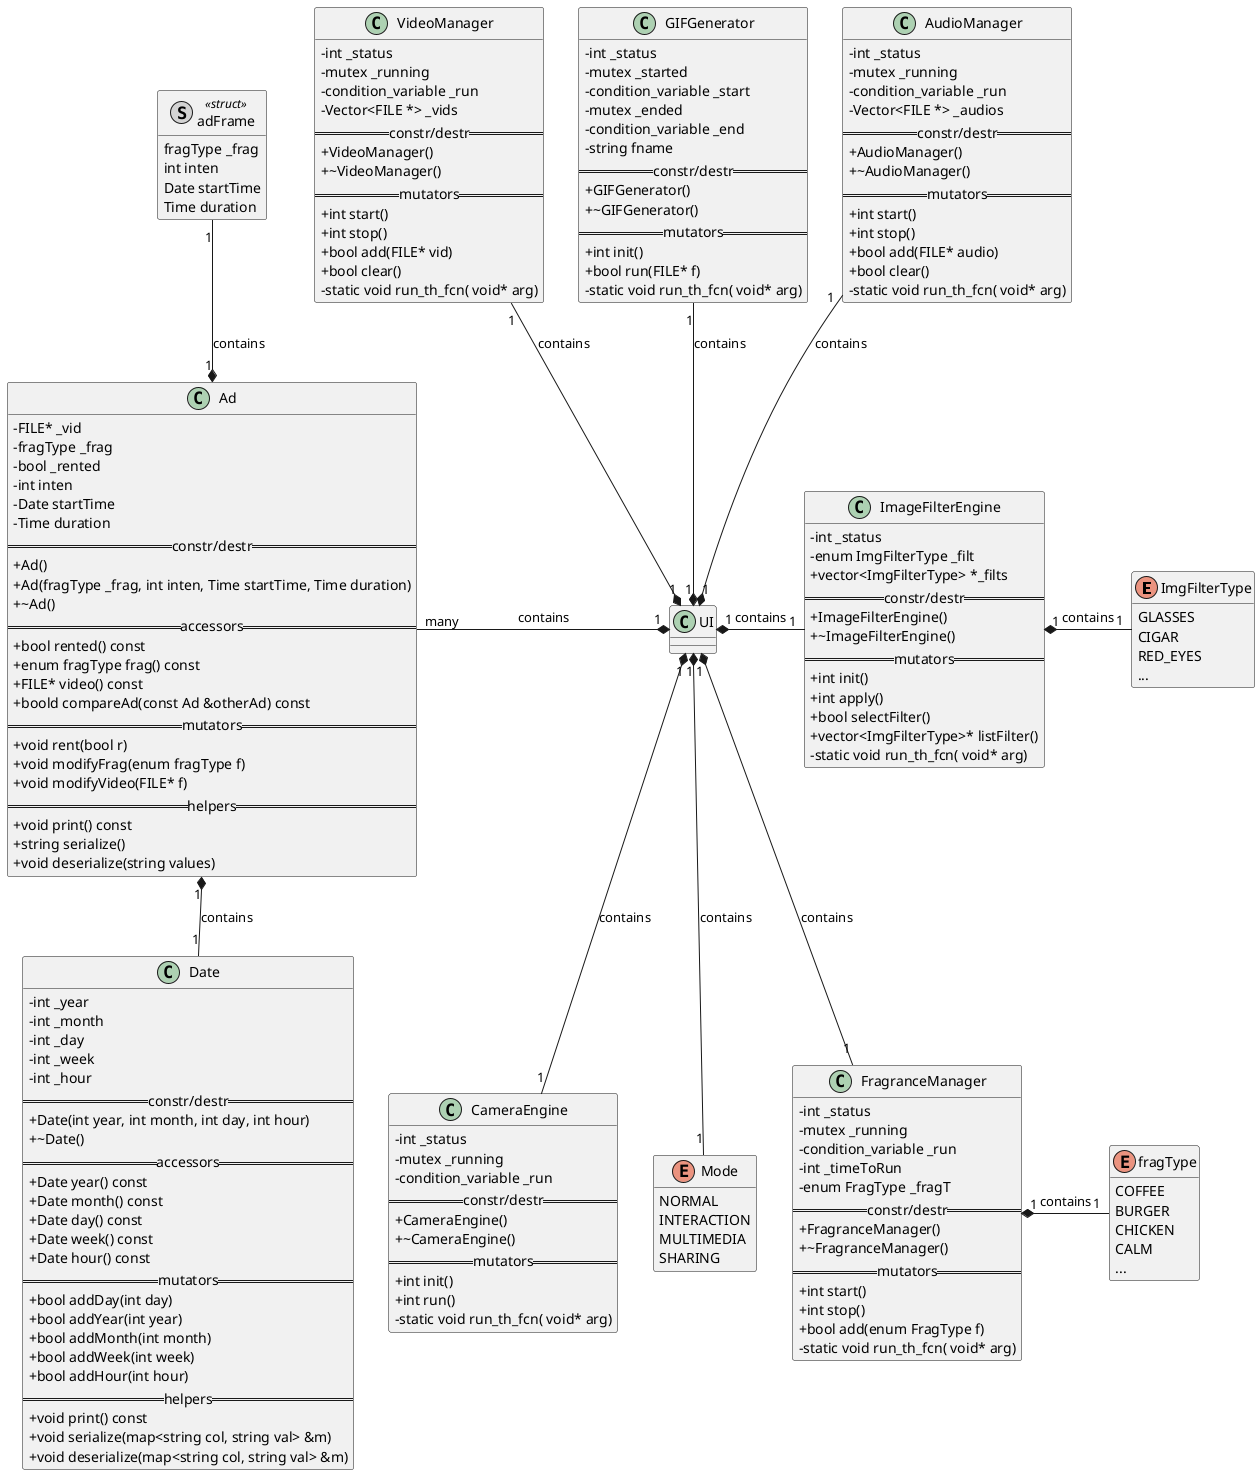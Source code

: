 @startuml
'' ---------------- THEMES (some only work on the web server) -----------
''!theme plain
''!theme toy
''!theme spacelab
''!theme mars (does not work)
'' -------------------- Splitting into several files -----------
'page 2x2
'skinparam pageMargin 10
'skinparam pageExternalColor gray
'skinparam pageBorderColor black
'' --------------------------------------------------------------
'' remove attributes and methods icons
skinparam classAttributeIconSize 0
'' --------------------------------------------------------------
'' ------- defining elements --------
''interface       interface
'' ------- structures
''class Ad_DB <<(S,#FF7700)struct>>
''class User_DB <<(S,#FF7700)struct>>
''class Station <<(S,#FF7700)struct>>
hide <<struct>> methods
hide enum methods
''hide <<struct>> circle
''class Ad_DB {
''+FILE vid_f
''+fragType frag
''+bool rented
''}
''
''class User_DB{
''+bool admin
''+char* name
''+char* encrypted_pass
''}
''class rxFrame <<(S,lightgrey)struct>>{
''enum frameT header
''size_t len
''void *data
''}
''class dbRsp <<(S,lightgrey)struct>>{
''size_t len
''void *data
''}
''class cmd <<(S,lightgrey)struct>>{
''size_t len
''void *data
''}
' ---------
''
''enum ConnStatus{
''CREATED
''ONLINE
''CLOSED
''ERROR
''}
''
''
''enum frameT{
''DB
''CMD
''}
'' ---------
''
''
'' -------- Classes 
'' APP
''class AppManager{
''    - UIApp uiApp()
''    - UIWidget win()
''}
''class UIApp{
''    == constr/destr ==
''    +UIApp()
''    ~UIApp()
''    == mutators ==
''    void exec()
''}
''    note left of UIApp::exec
''    executes the 
''    UI event loop
''    end note
''class UI{
''  - vector<rxFrame> servRxVec
''  - vector<rxFrame> servTxVec
''  - vector<rxFrame> WebRxVec
''  - vector<rxFrame> WebTxVec
''  - mutex _sockCliAccess
''  - condition_variable _msgRxCli
''  - mutex _sockWebAccess
''  - condition_variable _msgWebCli
''  == constr/destr ==
''  +UI()
''  ~UI()
''  == mutators ==
''  bool init()
''  void show()
''}
''
'' User
''class User{
''  -int _id
''  -string _name
''  -string _email
''  -string _encryptedPass
''  -enum Role _role;
''  == constr/destr ==
''  +User()
''  +User(string name, string email, string pass)
''  +~User()
''  == accessors ==
''  + int id() const
''  + string name() const
''  + string email() const
''  + enum Role role() const
''  + string encryptedPass() const
''  == mutators ==
''  + bool setName(string name)
''  + bool setEmail(string email)
''  + bool setPass(string password)
''  + bool login(string password)
''  + bool logout()
''  == helpers ==
''  + void print() const
''}
''class Admin{
''  -list<User> _users
''  == constr/destr ==
''  +Admin()
''  +Admin(string name, string email, string pass)
''  +~Admin()
''  == accessors ==
''  + list<User> Users() const
''  == mutators ==
''  + bool setRole()
''  + bool addUser(User *user)
''  == helpers ==
''  + bool enableTest(bool enable)
''}
'' Crypt
''class Crypt{
''  -int _key
''  == constr/destr ==
''  +Crypt()
''  +~Crypt()
''  == mutators ==
''  + string encrypt(string msg)
''  + string decrypt(string msg)
''}
''note top of Crypt
''Encrypts strings
''requested by
''multiple classes
''end note
'' COMM MANAGER
''class CommManager{
''  -ConnStatus _status
''  -int _servSock
''  -string _servAddr
''  -int _servPort
''  -int _webSock
''  -string _webAddr
''  -int _webPort
''  -mutex _sockCliAccess
''  -mutex _RxCliAccess
''  -condition_variable _msgRxCli
''  -mutex _sockWebAccess
''  -mutex _RxWebAccess
''  -condition_variable _msgWebLoc
''  == constr/destr ==
''  +CommManager(string addr)
''  +~CommManager()
''  == accessors ==
''  + ConnStatus status() const
''  - string cliAddr() const
''  - int cliPort() const
''  - string webAddr() const
''  - int webPort() const
''  == mutators ==
''  + int run()
''  - static void send_Cli_th_fcn( void* arg)
''  - static void recv_Cli_th_fcn( void* arg)
''  - static void send_Web_th_fcn( void* arg) 
''  - static void recv_Web_th_fcn( void* arg)
''  + int Send(int sd, const void *obj, size_t len);
''  + int Recv(int sd, void *obj, size_t len);
''}
''abstract class Parser{
''  -mutex parseExec
''  -condition_variable parsing
''  == constr/destr ==
''  +Parser()
''  +~Parser()
''  == helpers ==
''  + bool exec(Vector<rxFrame> *v)
''}
''class DBParser{
''  == constr/destr ==
''  +CliParser()
''  +~CliParser()
''  == helpers ==
''  + bool exec(Vector<rxFrame> *db_v)
''}
''class CmdParser{
''  == constr/destr ==
''  +LocalParser()
''  +~LocalParser()
''  == helpers ==
''  + bool exec(Vector<rxFrame> *cmd_v)
''}
''class TwitterParser{
''  == constr/destr ==
''  +LocalParser()
''  +~LocalParser()
''  == helpers ==
''  + bool exec(Vector<rxFrame> *twit_v)
''}
''
''class Post{
''  -int _id
''  -string _msg
''  -FILE* _attach
''  == constr/destr ==
''  +Post()
''  +Post(string msg, FILE* attach)
''  +~Post()
''  == accessors ==
''  + int id() const
''  + string msg() const
''  + FILE* attachment() const
''  == mutators ==
''  + bool setMsg(string msg)
''  + bool attach(FILE* f)
''  == helpers ==
''  + void print() const
''}
''
''abstract class SocialMedia{
''  == constr/destr ==
''  +SocialMedia()
''  +~SocialMedia()
''  == mutators ==
''  + string addPost(Post* p)
''}
''
''class Twitter{
''  -string _consumerKey
''  -string _consumerSecret
''  -string _accessToken
''  -string _tokenSecret
''  ''-Post *_post
''  == constr/destr ==
''  +Twitter()
''  +~Twitter()
''  ''== accessors ==
''  ''+ Post* getPost() const
''  == mutators ==
''  + string addPost(Post* p)
''}
''
''class GestureRecognitionEngine{
''  -int _status
''  -Vector<Gesture> gestures
''  -mutex _gestAcess
''  -condition_variable _gestRx
''  == constr/destr ==
''  +GestureRecognitionEngine()
''  +~GestureRecognitionEngine()
''  == mutators ==
''  + int run()
''  - static void run_th_fcn( void* arg)
''}
''class UserDetectionEngine{
''  -int _status
''  -bool detected
''  -mutex _UDAcess
''  -condition_variable _UDRx
''  == constr/destr ==
''  +UserDetectionEngine()
''  +~UserDetectionEngine()
''  == mutators ==
''  + int init()
''  + int run()
''  - static void run_th_fcn( void* arg)
''}
''
''
'' ----------------
''
'' ----------- Containers
''
'' ----------------
''
'' --------------------------------------------------------------
''
''
'' ---------- Relation between classes -----------
'' Types
'' - extension (inheritance):   <|--
'' - composition: *--
'' - Aggregation: o--
''UIApp "1" *- "1" UI: contains
''UI "1" *- "1" CommManager: contains
''UI "1" *-- "1" User: contains
''UI "1" *-- "1" Admin: contains
''UI "1" *-- "1" Twitter: contains
''UI "1" *-- "1" Post: contains
''CommManager "1" *- "1" ConnStatus: contains
''Admin -l-|> User
''User *-l- Role: contains
''User "1" - "1" Crypt
''UI "1" *-- "1" DBParser: contains
''UI "1" *-- "1" CmdParser: contains
''UI "1" *-- "1" TwitterParser: contains
''UI "1" *-- "1" GestureRecognitionEngine: contains
''UI "1" *-- "1" UserDetectionEngine: contains
''rxFrame "1" *- "1" frameT: contains
''UI "1" *-u- "many" rxFrame: contains
''UI "1" *-u- "many" dbRsp: contains
''UI "1" *-u- "many" cmd: contains
''DBParser --|> Parser
''CmdParser --|> Parser
''TwitterParser --|> Parser
''Twitter --|> SocialMedia

''newpage

enum ImgFilterType{
GLASSES
CIGAR
RED_EYES
...
}


class ImageFilterEngine{
  -int _status
  -enum ImgFilterType _filt
  + vector<ImgFilterType> *_filts
  == constr/destr ==
  +ImageFilterEngine()
  +~ImageFilterEngine()
  == mutators ==
  + int init()
  + int apply()
  + bool selectFilter()
  + vector<ImgFilterType>* listFilter()
  - static void run_th_fcn( void* arg)
}

class GIFGenerator{
  -int _status
  -mutex _started
  -condition_variable _start
  -mutex _ended
  -condition_variable _end
  -string fname
  == constr/destr ==
  +GIFGenerator()
  +~GIFGenerator()
  == mutators ==
  + int init()
  + bool run(FILE* f)
  - static void run_th_fcn( void* arg)
}

class CameraEngine{
  -int _status
  -mutex _running
  -condition_variable _run
  == constr/destr ==
  +CameraEngine()
  +~CameraEngine()
  == mutators ==
  + int init()
  + int run()
  - static void run_th_fcn( void* arg)
}

class FragranceManager{
  -int _status
  -mutex _running
  -condition_variable _run
  -int _timeToRun
  -enum FragType _fragT
  == constr/destr ==
  +FragranceManager()
  +~FragranceManager()
  == mutators ==
  + int start()
  + int stop()
  + bool add(enum FragType f)
  - static void run_th_fcn( void* arg)
}

class VideoManager{
  -int _status
  -mutex _running
  -condition_variable _run
  -Vector<FILE *> _vids
  == constr/destr ==
  +VideoManager()
  +~VideoManager()
  == mutators ==
  + int start()
  + int stop()
  + bool add(FILE* vid)
  + bool clear()
  - static void run_th_fcn( void* arg)
}

class AudioManager{
  -int _status
  -mutex _running
  -condition_variable _run
  -Vector<FILE *> _audios
  == constr/destr ==
  +AudioManager()
  +~AudioManager()
  == mutators ==
  + int start()
  + int stop()
  + bool add(FILE* audio)
  + bool clear()
  - static void run_th_fcn( void* arg)
}

enum Mode{
NORMAL
INTERACTION
MULTIMEDIA
SHARING
}

class adFrame <<(S,lightgrey)struct>>{
fragType _frag
int inten
Date startTime
Time duration
}

class Ad {
  -FILE* _vid
  -fragType _frag
  -bool _rented
  -int inten
  -Date startTime
  -Time duration
  == constr/destr ==
  +Ad()
  +Ad(fragType _frag, int inten, Time startTime, Time duration)
  +~Ad()
  == accessors ==
  + bool rented() const
  + enum fragType frag() const
  + FILE* video() const
  + boold compareAd(const Ad &otherAd) const
  == mutators ==
  + void rent(bool r)
  + void modifyFrag(enum fragType f)
  + void modifyVideo(FILE* f)
  == helpers ==
  + void print() const
  + string serialize() 
  + void deserialize(string values) 
}

class Date{
  - int _year
  - int _month
  - int _day
  - int _week
  - int _hour
  == constr/destr ==
  +Date(int year, int month, int day, int hour)
  +~Date()
  == accessors ==
  + Date year() const
  + Date month() const
  + Date day() const
  + Date week() const
  + Date hour() const
  == mutators ==
  + bool addDay(int day)
  + bool addYear(int year)
  + bool addMonth(int month)
  + bool addWeek(int week)
  + bool addHour(int hour)
  == helpers ==
  + void print() const
  + void serialize(map<string col, string val> &m) 
  + void deserialize(map<string col, string val> &m) 
}

'class FSM{
'  -int _status
'  -enum State _curState
'  -enum State _nextState
'  == constr/destr ==
'  +FSM()
'  +~FSM()
'  == mutators ==
'  + int init()
'  + int run(enum State s)
'}

enum fragType{
COFFEE
BURGER
CHICKEN
CALM
...
}

ImageFilterEngine "1" *- "1" ImgFilterType: contains
FragranceManager "1" *- "1" fragType: contains
UI "1" *-d- "1" Mode: contains
UI "1" *-l- "many" Ad: contains
Ad "1" *-d- "1" Date: contains
Ad "1" *-u- "1" adFrame: contains
UI "1" *-r- "1" ImageFilterEngine: contains
UI "1" *-- "1" CameraEngine: contains
UI "1" *-u- "1" GIFGenerator: contains
UI "1" *-u- "1" VideoManager: contains
UI "1" *-u- "1" AudioManager: contains
UI "1" *-d- "1" FragranceManager: contains
''UIView <|-- UIWindow: inherits

'' ------------------------------

@enduml
